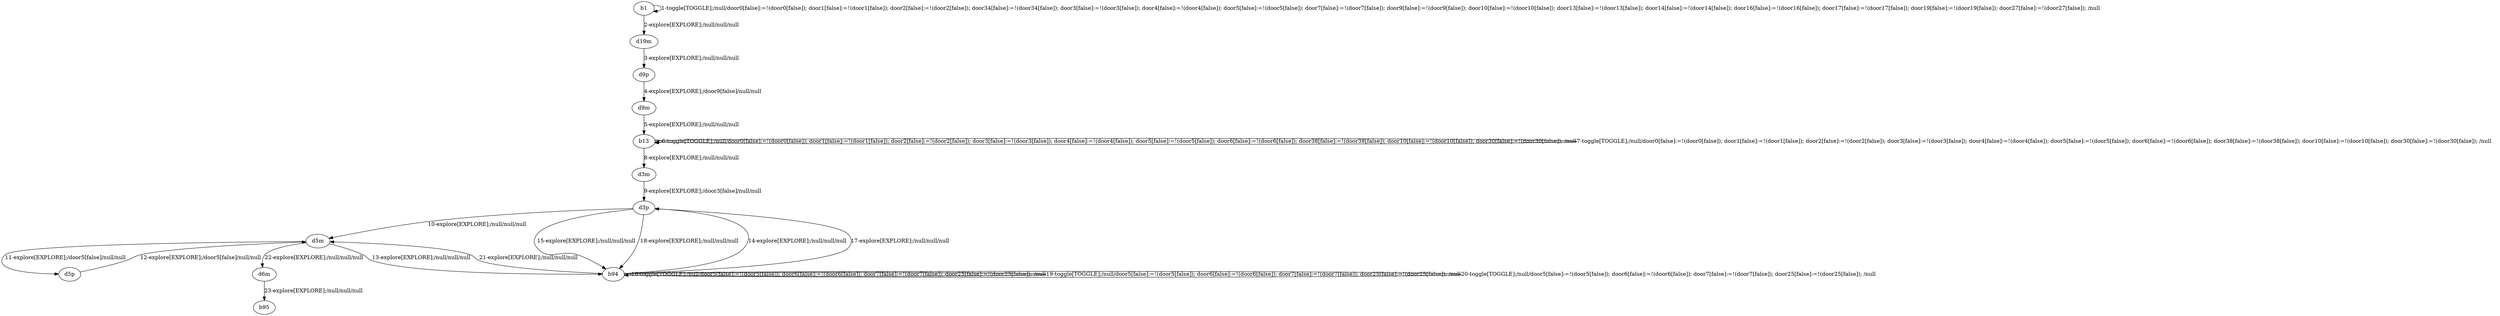# Total number of goals covered by this test: 1
# d6m --> b95

digraph g {
"b1" -> "b1" [label = "1-toggle[TOGGLE];/null/door0[false]:=!(door0[false]); door1[false]:=!(door1[false]); door2[false]:=!(door2[false]); door34[false]:=!(door34[false]); door3[false]:=!(door3[false]); door4[false]:=!(door4[false]); door5[false]:=!(door5[false]); door7[false]:=!(door7[false]); door9[false]:=!(door9[false]); door10[false]:=!(door10[false]); door13[false]:=!(door13[false]); door14[false]:=!(door14[false]); door16[false]:=!(door16[false]); door17[false]:=!(door17[false]); door19[false]:=!(door19[false]); door27[false]:=!(door27[false]); /null"];
"b1" -> "d19m" [label = "2-explore[EXPLORE];/null/null/null"];
"d19m" -> "d9p" [label = "3-explore[EXPLORE];/null/null/null"];
"d9p" -> "d9m" [label = "4-explore[EXPLORE];/door9[false]/null/null"];
"d9m" -> "b13" [label = "5-explore[EXPLORE];/null/null/null"];
"b13" -> "b13" [label = "6-toggle[TOGGLE];/null/door0[false]:=!(door0[false]); door1[false]:=!(door1[false]); door2[false]:=!(door2[false]); door3[false]:=!(door3[false]); door4[false]:=!(door4[false]); door5[false]:=!(door5[false]); door6[false]:=!(door6[false]); door38[false]:=!(door38[false]); door10[false]:=!(door10[false]); door30[false]:=!(door30[false]); /null"];
"b13" -> "b13" [label = "7-toggle[TOGGLE];/null/door0[false]:=!(door0[false]); door1[false]:=!(door1[false]); door2[false]:=!(door2[false]); door3[false]:=!(door3[false]); door4[false]:=!(door4[false]); door5[false]:=!(door5[false]); door6[false]:=!(door6[false]); door38[false]:=!(door38[false]); door10[false]:=!(door10[false]); door30[false]:=!(door30[false]); /null"];
"b13" -> "d3m" [label = "8-explore[EXPLORE];/null/null/null"];
"d3m" -> "d3p" [label = "9-explore[EXPLORE];/door3[false]/null/null"];
"d3p" -> "d5m" [label = "10-explore[EXPLORE];/null/null/null"];
"d5m" -> "d5p" [label = "11-explore[EXPLORE];/door5[false]/null/null"];
"d5p" -> "d5m" [label = "12-explore[EXPLORE];/door5[false]/null/null"];
"d5m" -> "b94" [label = "13-explore[EXPLORE];/null/null/null"];
"b94" -> "d3p" [label = "14-explore[EXPLORE];/null/null/null"];
"d3p" -> "b94" [label = "15-explore[EXPLORE];/null/null/null"];
"b94" -> "b94" [label = "16-toggle[TOGGLE];/null/door5[false]:=!(door5[false]); door6[false]:=!(door6[false]); door7[false]:=!(door7[false]); door25[false]:=!(door25[false]); /null"];
"b94" -> "d3p" [label = "17-explore[EXPLORE];/null/null/null"];
"d3p" -> "b94" [label = "18-explore[EXPLORE];/null/null/null"];
"b94" -> "b94" [label = "19-toggle[TOGGLE];/null/door5[false]:=!(door5[false]); door6[false]:=!(door6[false]); door7[false]:=!(door7[false]); door25[false]:=!(door25[false]); /null"];
"b94" -> "b94" [label = "20-toggle[TOGGLE];/null/door5[false]:=!(door5[false]); door6[false]:=!(door6[false]); door7[false]:=!(door7[false]); door25[false]:=!(door25[false]); /null"];
"b94" -> "d5m" [label = "21-explore[EXPLORE];/null/null/null"];
"d5m" -> "d6m" [label = "22-explore[EXPLORE];/null/null/null"];
"d6m" -> "b95" [label = "23-explore[EXPLORE];/null/null/null"];
}